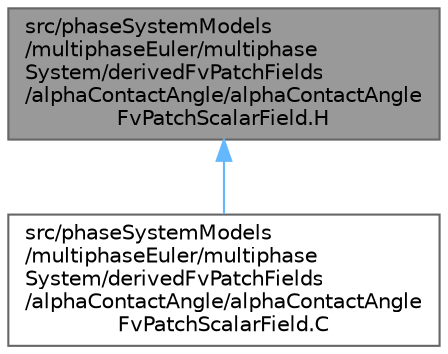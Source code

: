 digraph "src/phaseSystemModels/multiphaseEuler/multiphaseSystem/derivedFvPatchFields/alphaContactAngle/alphaContactAngleFvPatchScalarField.H"
{
 // LATEX_PDF_SIZE
  bgcolor="transparent";
  edge [fontname=Helvetica,fontsize=10,labelfontname=Helvetica,labelfontsize=10];
  node [fontname=Helvetica,fontsize=10,shape=box,height=0.2,width=0.4];
  Node1 [id="Node000001",label="src/phaseSystemModels\l/multiphaseEuler/multiphase\lSystem/derivedFvPatchFields\l/alphaContactAngle/alphaContactAngle\lFvPatchScalarField.H",height=0.2,width=0.4,color="gray40", fillcolor="grey60", style="filled", fontcolor="black",tooltip=" "];
  Node1 -> Node2 [id="edge1_Node000001_Node000002",dir="back",color="steelblue1",style="solid",tooltip=" "];
  Node2 [id="Node000002",label="src/phaseSystemModels\l/multiphaseEuler/multiphase\lSystem/derivedFvPatchFields\l/alphaContactAngle/alphaContactAngle\lFvPatchScalarField.C",height=0.2,width=0.4,color="grey40", fillcolor="white", style="filled",URL="$src_2phaseSystemModels_2multiphaseEuler_2multiphaseSystem_2derivedFvPatchFields_2alphaContactAng2e7a2227c9a5f703184b68c965d702f5.html",tooltip=" "];
}
